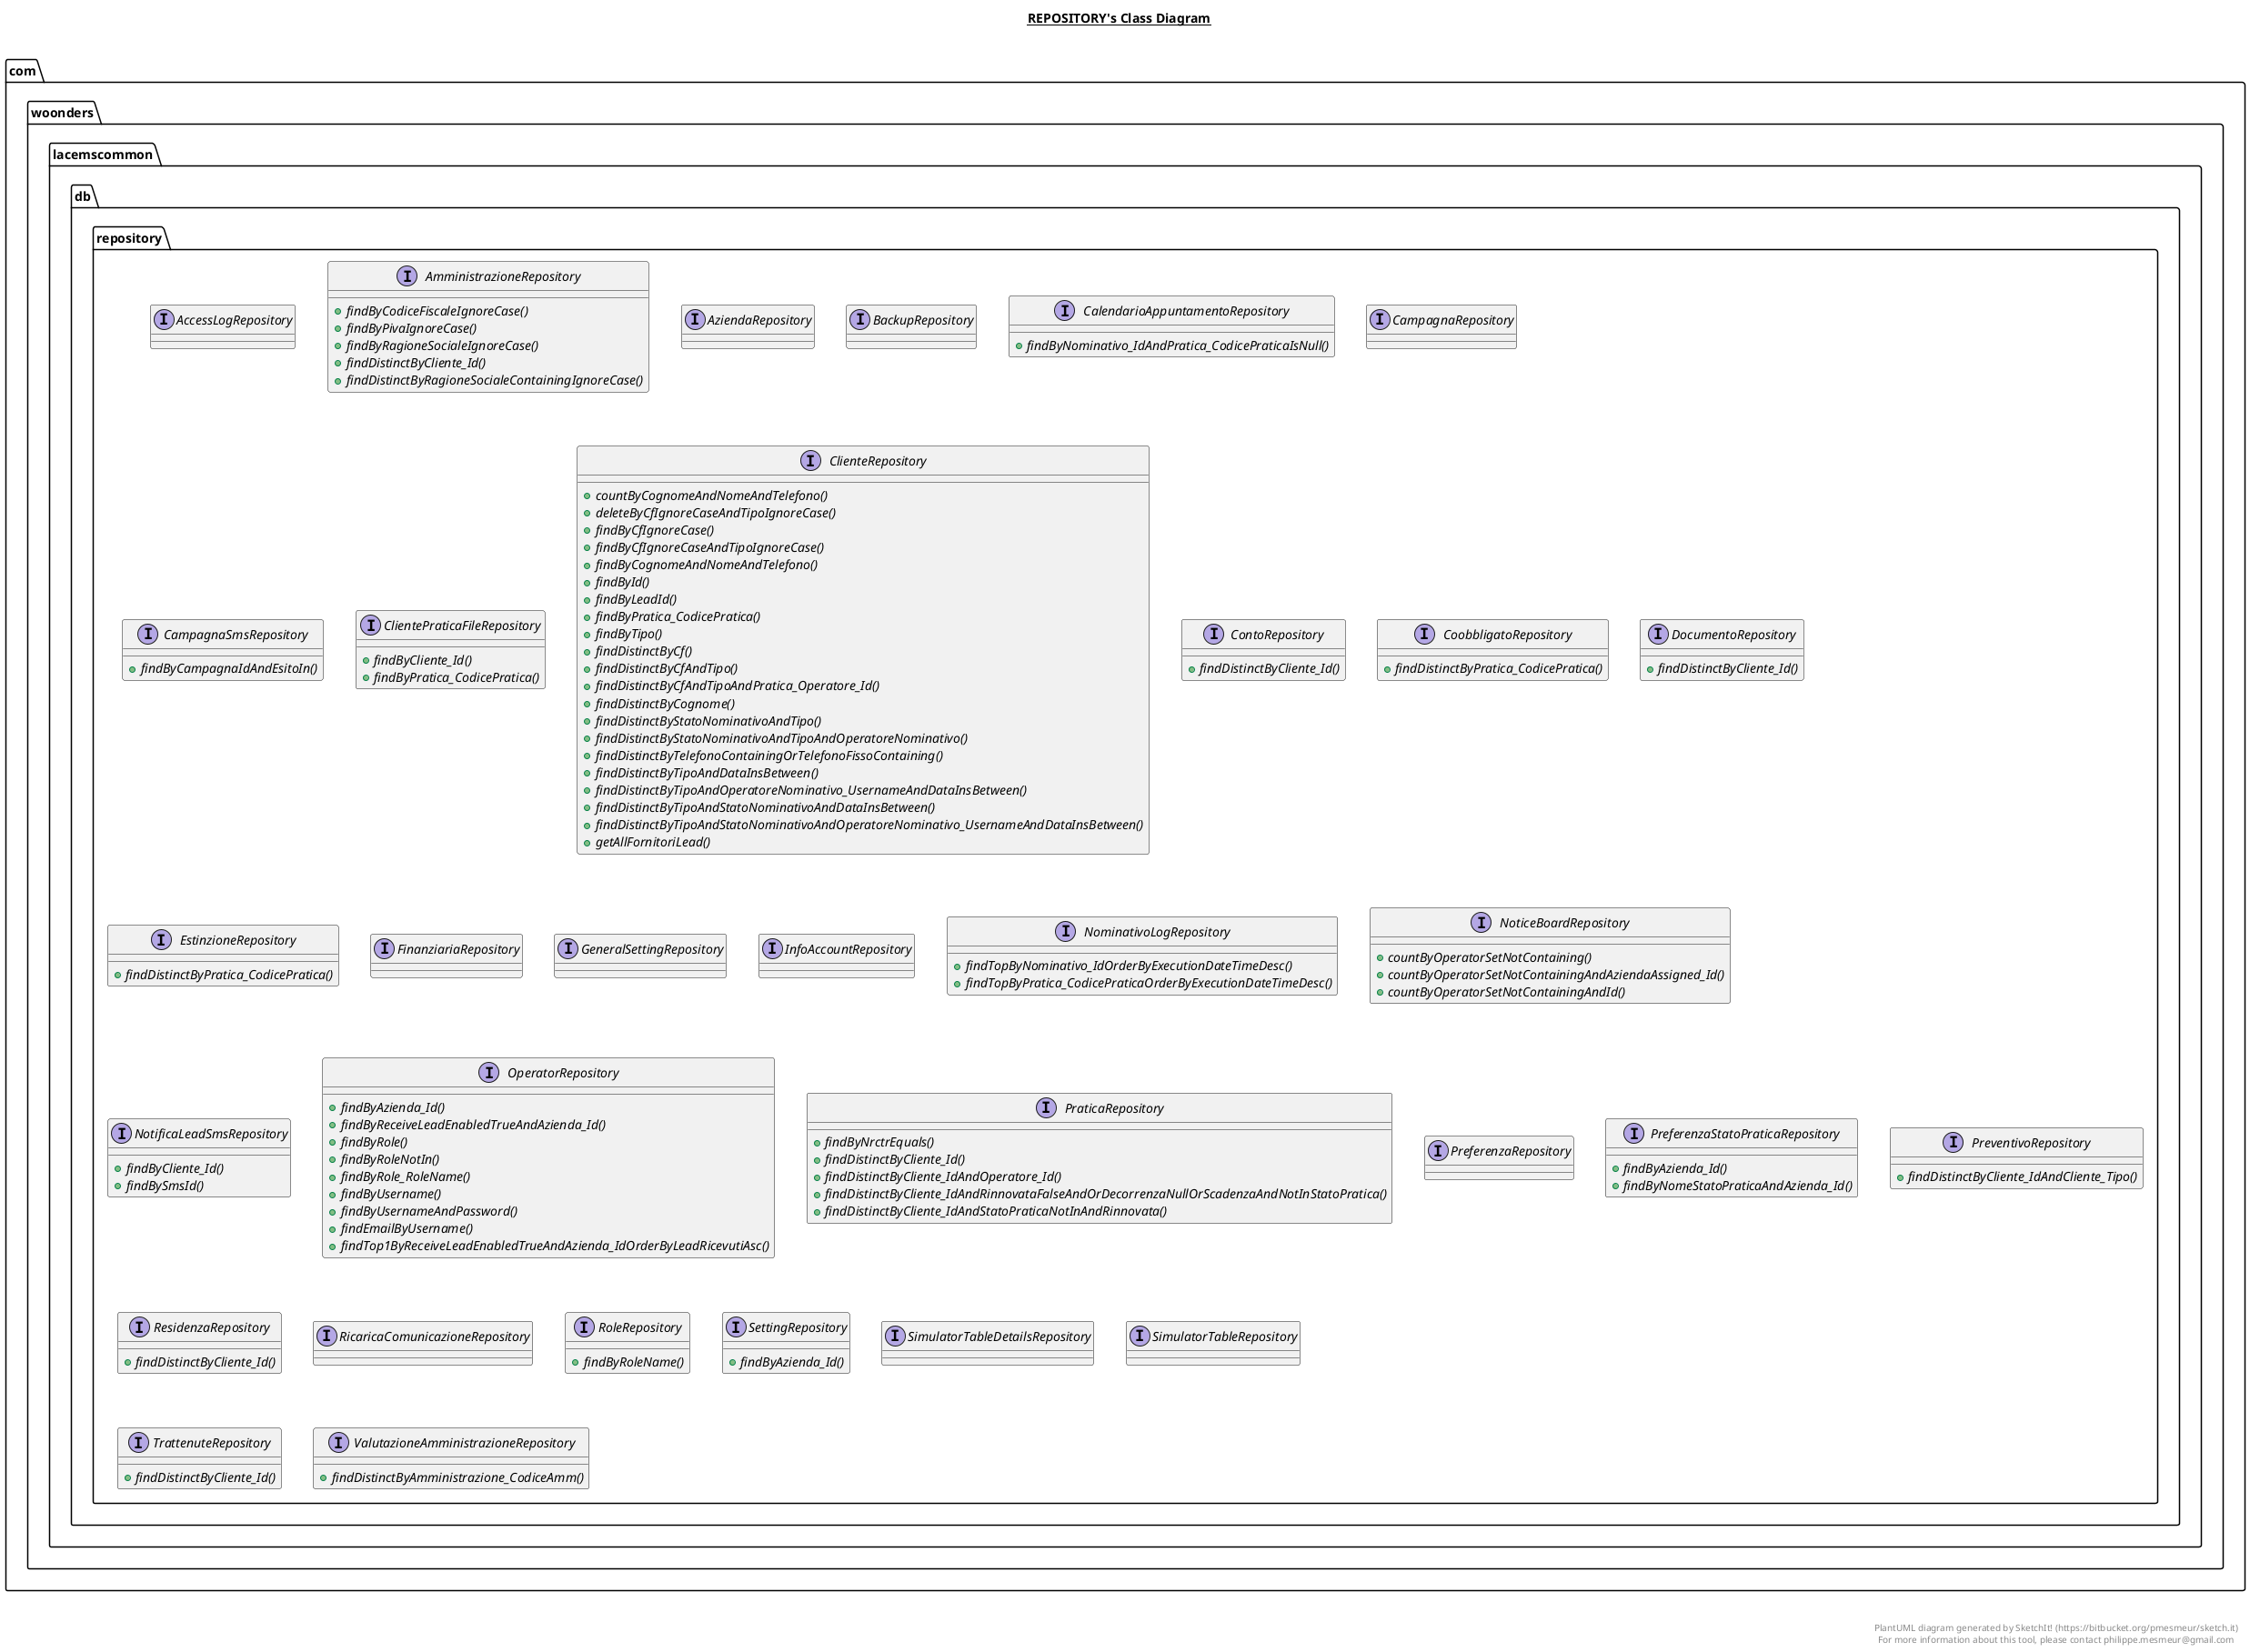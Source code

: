 @startuml

title __REPOSITORY's Class Diagram__\n

  namespace com.woonders.lacemscommon {
    namespace db {
      namespace repository {
        interface com.woonders.lacemscommon.db.repository.AccessLogRepository {
        }
      }
    }
  }
  

  namespace com.woonders.lacemscommon {
    namespace db {
      namespace repository {
        interface com.woonders.lacemscommon.db.repository.AmministrazioneRepository {
            {abstract} + findByCodiceFiscaleIgnoreCase()
            {abstract} + findByPivaIgnoreCase()
            {abstract} + findByRagioneSocialeIgnoreCase()
            {abstract} + findDistinctByCliente_Id()
            {abstract} + findDistinctByRagioneSocialeContainingIgnoreCase()
        }
      }
    }
  }
  

  namespace com.woonders.lacemscommon {
    namespace db {
      namespace repository {
        interface com.woonders.lacemscommon.db.repository.AziendaRepository {
        }
      }
    }
  }
  

  namespace com.woonders.lacemscommon {
    namespace db {
      namespace repository {
        interface com.woonders.lacemscommon.db.repository.BackupRepository {
        }
      }
    }
  }
  

  namespace com.woonders.lacemscommon {
    namespace db {
      namespace repository {
        interface com.woonders.lacemscommon.db.repository.CalendarioAppuntamentoRepository {
            {abstract} + findByNominativo_IdAndPratica_CodicePraticaIsNull()
        }
      }
    }
  }
  

  namespace com.woonders.lacemscommon {
    namespace db {
      namespace repository {
        interface com.woonders.lacemscommon.db.repository.CampagnaRepository {
        }
      }
    }
  }
  

  namespace com.woonders.lacemscommon {
    namespace db {
      namespace repository {
        interface com.woonders.lacemscommon.db.repository.CampagnaSmsRepository {
            {abstract} + findByCampagnaIdAndEsitoIn()
        }
      }
    }
  }
  

  namespace com.woonders.lacemscommon {
    namespace db {
      namespace repository {
        interface com.woonders.lacemscommon.db.repository.ClientePraticaFileRepository {
            {abstract} + findByCliente_Id()
            {abstract} + findByPratica_CodicePratica()
        }
      }
    }
  }
  

  namespace com.woonders.lacemscommon {
    namespace db {
      namespace repository {
        interface com.woonders.lacemscommon.db.repository.ClienteRepository {
            {abstract} + countByCognomeAndNomeAndTelefono()
            {abstract} + deleteByCfIgnoreCaseAndTipoIgnoreCase()
            {abstract} + findByCfIgnoreCase()
            {abstract} + findByCfIgnoreCaseAndTipoIgnoreCase()
            {abstract} + findByCognomeAndNomeAndTelefono()
            {abstract} + findById()
            {abstract} + findByLeadId()
            {abstract} + findByPratica_CodicePratica()
            {abstract} + findByTipo()
            {abstract} + findDistinctByCf()
            {abstract} + findDistinctByCfAndTipo()
            {abstract} + findDistinctByCfAndTipoAndPratica_Operatore_Id()
            {abstract} + findDistinctByCognome()
            {abstract} + findDistinctByStatoNominativoAndTipo()
            {abstract} + findDistinctByStatoNominativoAndTipoAndOperatoreNominativo()
            {abstract} + findDistinctByTelefonoContainingOrTelefonoFissoContaining()
            {abstract} + findDistinctByTipoAndDataInsBetween()
            {abstract} + findDistinctByTipoAndOperatoreNominativo_UsernameAndDataInsBetween()
            {abstract} + findDistinctByTipoAndStatoNominativoAndDataInsBetween()
            {abstract} + findDistinctByTipoAndStatoNominativoAndOperatoreNominativo_UsernameAndDataInsBetween()
            {abstract} + getAllFornitoriLead()
        }
      }
    }
  }
  

  namespace com.woonders.lacemscommon {
    namespace db {
      namespace repository {
        interface com.woonders.lacemscommon.db.repository.ContoRepository {
            {abstract} + findDistinctByCliente_Id()
        }
      }
    }
  }
  

  namespace com.woonders.lacemscommon {
    namespace db {
      namespace repository {
        interface com.woonders.lacemscommon.db.repository.CoobbligatoRepository {
            {abstract} + findDistinctByPratica_CodicePratica()
        }
      }
    }
  }
  

  namespace com.woonders.lacemscommon {
    namespace db {
      namespace repository {
        interface com.woonders.lacemscommon.db.repository.DocumentoRepository {
            {abstract} + findDistinctByCliente_Id()
        }
      }
    }
  }
  

  namespace com.woonders.lacemscommon {
    namespace db {
      namespace repository {
        interface com.woonders.lacemscommon.db.repository.EstinzioneRepository {
            {abstract} + findDistinctByPratica_CodicePratica()
        }
      }
    }
  }
  

  namespace com.woonders.lacemscommon {
    namespace db {
      namespace repository {
        interface com.woonders.lacemscommon.db.repository.FinanziariaRepository {
        }
      }
    }
  }
  

  namespace com.woonders.lacemscommon {
    namespace db {
      namespace repository {
        interface com.woonders.lacemscommon.db.repository.GeneralSettingRepository {
        }
      }
    }
  }
  

  namespace com.woonders.lacemscommon {
    namespace db {
      namespace repository {
        interface com.woonders.lacemscommon.db.repository.InfoAccountRepository {
        }
      }
    }
  }
  

  namespace com.woonders.lacemscommon {
    namespace db {
      namespace repository {
        interface com.woonders.lacemscommon.db.repository.NominativoLogRepository {
            {abstract} + findTopByNominativo_IdOrderByExecutionDateTimeDesc()
            {abstract} + findTopByPratica_CodicePraticaOrderByExecutionDateTimeDesc()
        }
      }
    }
  }
  

  namespace com.woonders.lacemscommon {
    namespace db {
      namespace repository {
        interface com.woonders.lacemscommon.db.repository.NoticeBoardRepository {
            {abstract} + countByOperatorSetNotContaining()
            {abstract} + countByOperatorSetNotContainingAndAziendaAssigned_Id()
            {abstract} + countByOperatorSetNotContainingAndId()
        }
      }
    }
  }
  

  namespace com.woonders.lacemscommon {
    namespace db {
      namespace repository {
        interface com.woonders.lacemscommon.db.repository.NotificaLeadSmsRepository {
            {abstract} + findByCliente_Id()
            {abstract} + findBySmsId()
        }
      }
    }
  }
  

  namespace com.woonders.lacemscommon {
    namespace db {
      namespace repository {
        interface com.woonders.lacemscommon.db.repository.OperatorRepository {
            {abstract} + findByAzienda_Id()
            {abstract} + findByReceiveLeadEnabledTrueAndAzienda_Id()
            {abstract} + findByRole()
            {abstract} + findByRoleNotIn()
            {abstract} + findByRole_RoleName()
            {abstract} + findByUsername()
            {abstract} + findByUsernameAndPassword()
            {abstract} + findEmailByUsername()
            {abstract} + findTop1ByReceiveLeadEnabledTrueAndAzienda_IdOrderByLeadRicevutiAsc()
        }
      }
    }
  }
  

  namespace com.woonders.lacemscommon {
    namespace db {
      namespace repository {
        interface com.woonders.lacemscommon.db.repository.PraticaRepository {
            {abstract} + findByNrctrEquals()
            {abstract} + findDistinctByCliente_Id()
            {abstract} + findDistinctByCliente_IdAndOperatore_Id()
            {abstract} + findDistinctByCliente_IdAndRinnovataFalseAndOrDecorrenzaNullOrScadenzaAndNotInStatoPratica()
            {abstract} + findDistinctByCliente_IdAndStatoPraticaNotInAndRinnovata()
        }
      }
    }
  }
  

  namespace com.woonders.lacemscommon {
    namespace db {
      namespace repository {
        interface com.woonders.lacemscommon.db.repository.PreferenzaRepository {
        }
      }
    }
  }
  

  namespace com.woonders.lacemscommon {
    namespace db {
      namespace repository {
        interface com.woonders.lacemscommon.db.repository.PreferenzaStatoPraticaRepository {
            {abstract} + findByAzienda_Id()
            {abstract} + findByNomeStatoPraticaAndAzienda_Id()
        }
      }
    }
  }
  

  namespace com.woonders.lacemscommon {
    namespace db {
      namespace repository {
        interface com.woonders.lacemscommon.db.repository.PreventivoRepository {
            {abstract} + findDistinctByCliente_IdAndCliente_Tipo()
        }
      }
    }
  }
  

  namespace com.woonders.lacemscommon {
    namespace db {
      namespace repository {
        interface com.woonders.lacemscommon.db.repository.ResidenzaRepository {
            {abstract} + findDistinctByCliente_Id()
        }
      }
    }
  }
  

  namespace com.woonders.lacemscommon {
    namespace db {
      namespace repository {
        interface com.woonders.lacemscommon.db.repository.RicaricaComunicazioneRepository {
        }
      }
    }
  }
  

  namespace com.woonders.lacemscommon {
    namespace db {
      namespace repository {
        interface com.woonders.lacemscommon.db.repository.RoleRepository {
            {abstract} + findByRoleName()
        }
      }
    }
  }
  

  namespace com.woonders.lacemscommon {
    namespace db {
      namespace repository {
        interface com.woonders.lacemscommon.db.repository.SettingRepository {
            {abstract} + findByAzienda_Id()
        }
      }
    }
  }
  

  namespace com.woonders.lacemscommon {
    namespace db {
      namespace repository {
        interface com.woonders.lacemscommon.db.repository.SimulatorTableDetailsRepository {
        }
      }
    }
  }
  

  namespace com.woonders.lacemscommon {
    namespace db {
      namespace repository {
        interface com.woonders.lacemscommon.db.repository.SimulatorTableRepository {
        }
      }
    }
  }
  

  namespace com.woonders.lacemscommon {
    namespace db {
      namespace repository {
        interface com.woonders.lacemscommon.db.repository.TrattenuteRepository {
            {abstract} + findDistinctByCliente_Id()
        }
      }
    }
  }
  

  namespace com.woonders.lacemscommon {
    namespace db {
      namespace repository {
        interface com.woonders.lacemscommon.db.repository.ValutazioneAmministrazioneRepository {
            {abstract} + findDistinctByAmministrazione_CodiceAmm()
        }
      }
    }
  }
  



right footer


PlantUML diagram generated by SketchIt! (https://bitbucket.org/pmesmeur/sketch.it)
For more information about this tool, please contact philippe.mesmeur@gmail.com
endfooter

@enduml

